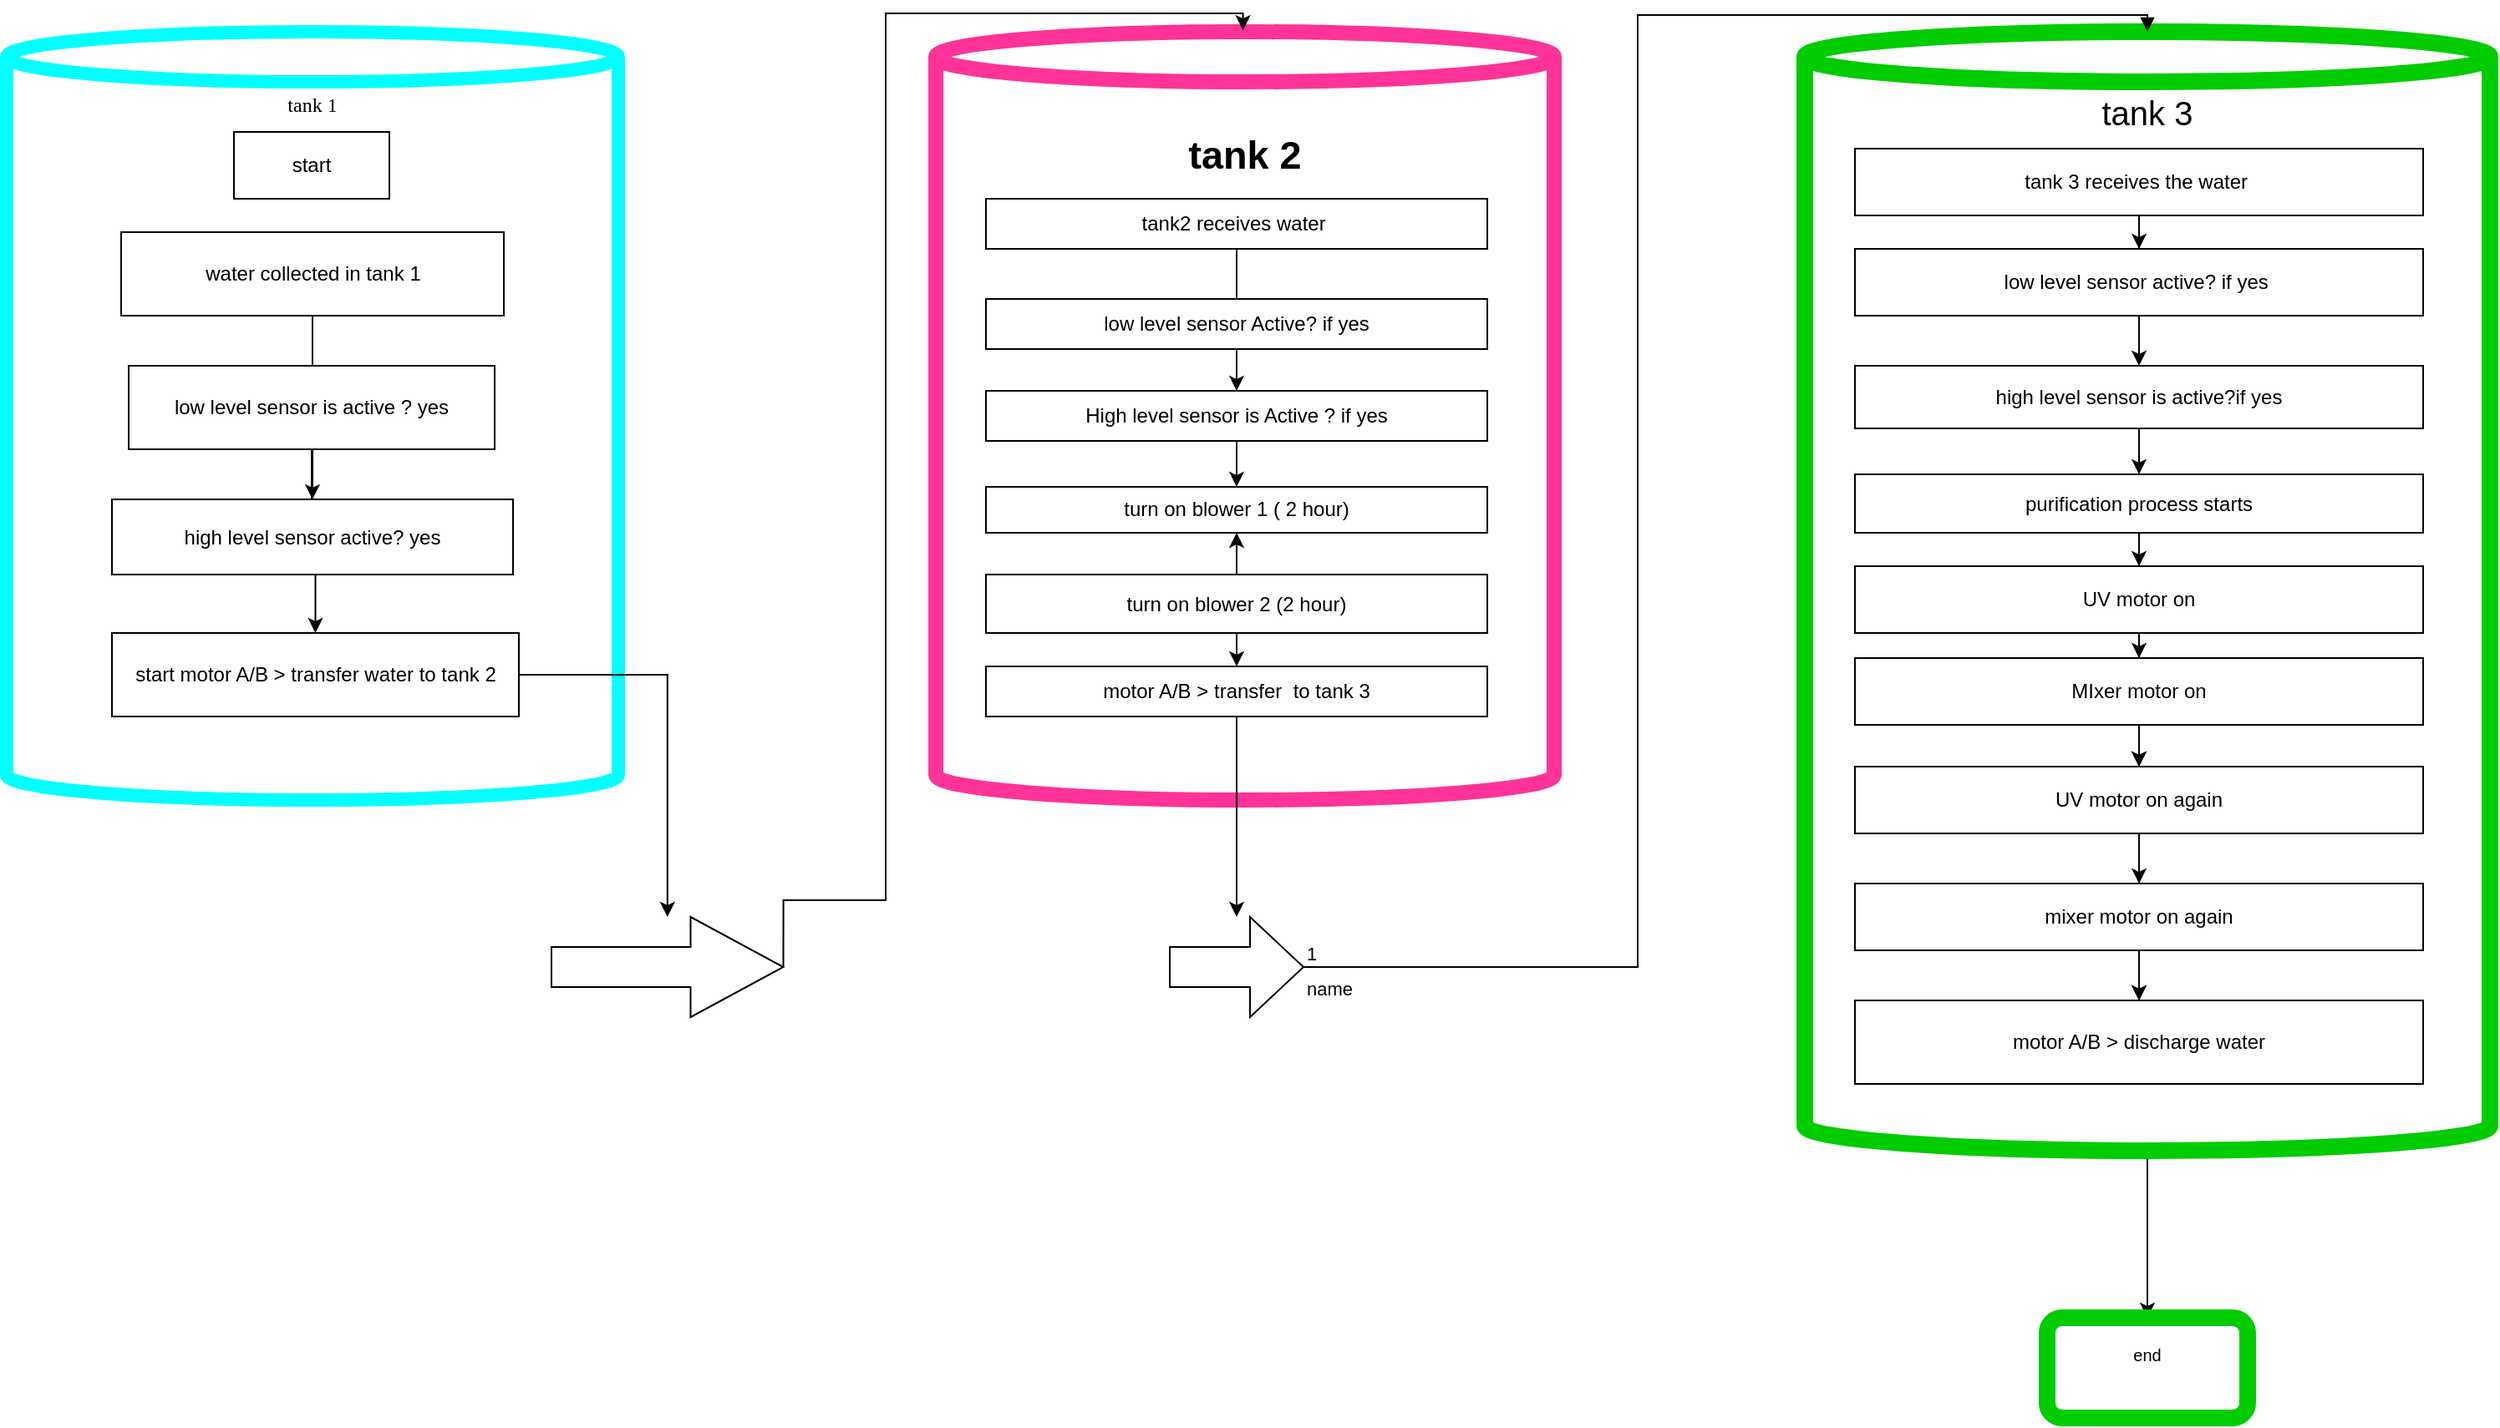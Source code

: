 <mxfile version="27.0.9">
  <diagram name="Page-1" id="t06V93YEwjANU5WbAv09">
    <mxGraphModel dx="2084" dy="1252" grid="1" gridSize="10" guides="1" tooltips="1" connect="1" arrows="1" fold="1" page="1" pageScale="1" pageWidth="827" pageHeight="1169" background="none" math="0" shadow="0">
      <root>
        <mxCell id="0" />
        <mxCell id="1" parent="0" />
        <mxCell id="6whqM0jCL-CPhQP5dTJN-2" value="&lt;h3&gt;tank 2&lt;/h3&gt;" style="shape=cylinder3;whiteSpace=wrap;html=1;boundedLbl=1;backgroundOutline=1;size=15;fontSize=20;verticalAlign=top;perimeterSpacing=11;strokeWidth=9;strokeColor=#FF3399;" vertex="1" parent="1">
          <mxGeometry x="630" y="310" width="370" height="460" as="geometry" />
        </mxCell>
        <mxCell id="6whqM0jCL-CPhQP5dTJN-16" style="edgeStyle=orthogonalEdgeStyle;rounded=0;orthogonalLoop=1;jettySize=auto;html=1;exitX=1;exitY=0.5;exitDx=0;exitDy=0;exitPerimeter=0;entryX=0.497;entryY=0.021;entryDx=0;entryDy=0;entryPerimeter=0;" edge="1" parent="1" source="6whqM0jCL-CPhQP5dTJN-17" target="6whqM0jCL-CPhQP5dTJN-2">
          <mxGeometry relative="1" as="geometry">
            <mxPoint x="250" y="790" as="sourcePoint" />
            <Array as="points">
              <mxPoint x="539" y="830" />
              <mxPoint x="600" y="830" />
              <mxPoint x="600" y="299" />
              <mxPoint x="814" y="299" />
            </Array>
          </mxGeometry>
        </mxCell>
        <mxCell id="6whqM0jCL-CPhQP5dTJN-3" value="tank 1" style="shape=cylinder3;whiteSpace=wrap;html=1;boundedLbl=1;backgroundOutline=1;size=15;strokeColor=#00FFFF;perimeterSpacing=3;strokeWidth=8;fontFamily=Verdana;verticalAlign=top;" vertex="1" parent="1">
          <mxGeometry x="74" y="310" width="366" height="460" as="geometry" />
        </mxCell>
        <mxCell id="6whqM0jCL-CPhQP5dTJN-55" value="" style="edgeStyle=orthogonalEdgeStyle;rounded=0;orthogonalLoop=1;jettySize=auto;html=1;" edge="1" parent="1" source="6whqM0jCL-CPhQP5dTJN-5" target="6whqM0jCL-CPhQP5dTJN-54">
          <mxGeometry relative="1" as="geometry" />
        </mxCell>
        <mxCell id="6whqM0jCL-CPhQP5dTJN-5" value="tank 3" style="shape=cylinder3;whiteSpace=wrap;html=1;boundedLbl=1;backgroundOutline=1;size=15;fontSize=20;verticalAlign=top;strokeWidth=10;strokeColor=#00CC00;" vertex="1" parent="1">
          <mxGeometry x="1150" y="310" width="410" height="670" as="geometry" />
        </mxCell>
        <mxCell id="6whqM0jCL-CPhQP5dTJN-6" value="start" style="rounded=0;whiteSpace=wrap;html=1;" vertex="1" parent="1">
          <mxGeometry x="210" y="370" width="93" height="40" as="geometry" />
        </mxCell>
        <mxCell id="6whqM0jCL-CPhQP5dTJN-13" value="" style="edgeStyle=orthogonalEdgeStyle;rounded=0;orthogonalLoop=1;jettySize=auto;html=1;" edge="1" parent="1" source="6whqM0jCL-CPhQP5dTJN-7" target="6whqM0jCL-CPhQP5dTJN-9">
          <mxGeometry relative="1" as="geometry" />
        </mxCell>
        <mxCell id="6whqM0jCL-CPhQP5dTJN-7" value="water collected in tank 1" style="rounded=0;whiteSpace=wrap;html=1;" vertex="1" parent="1">
          <mxGeometry x="142.5" y="430" width="229" height="50" as="geometry" />
        </mxCell>
        <mxCell id="6whqM0jCL-CPhQP5dTJN-14" value="" style="edgeStyle=orthogonalEdgeStyle;rounded=0;orthogonalLoop=1;jettySize=auto;html=1;" edge="1" parent="1" source="6whqM0jCL-CPhQP5dTJN-8" target="6whqM0jCL-CPhQP5dTJN-10">
          <mxGeometry relative="1" as="geometry" />
        </mxCell>
        <mxCell id="6whqM0jCL-CPhQP5dTJN-8" value="low level sensor is active ? yes" style="rounded=0;whiteSpace=wrap;html=1;" vertex="1" parent="1">
          <mxGeometry x="147" y="510" width="219" height="50" as="geometry" />
        </mxCell>
        <mxCell id="6whqM0jCL-CPhQP5dTJN-9" value="high level sensor active? yes" style="rounded=0;whiteSpace=wrap;html=1;" vertex="1" parent="1">
          <mxGeometry x="137" y="590" width="240" height="45" as="geometry" />
        </mxCell>
        <mxCell id="6whqM0jCL-CPhQP5dTJN-18" value="" style="edgeStyle=orthogonalEdgeStyle;rounded=0;orthogonalLoop=1;jettySize=auto;html=1;" edge="1" parent="1" source="6whqM0jCL-CPhQP5dTJN-10" target="6whqM0jCL-CPhQP5dTJN-17">
          <mxGeometry relative="1" as="geometry" />
        </mxCell>
        <mxCell id="6whqM0jCL-CPhQP5dTJN-10" value="start motor A/B &amp;gt; transfer water to tank 2" style="rounded=0;whiteSpace=wrap;html=1;" vertex="1" parent="1">
          <mxGeometry x="137" y="670" width="243.5" height="50" as="geometry" />
        </mxCell>
        <mxCell id="6whqM0jCL-CPhQP5dTJN-11" value="" style="endArrow=classic;html=1;rounded=0;" edge="1" parent="1" target="6whqM0jCL-CPhQP5dTJN-9">
          <mxGeometry width="50" height="50" relative="1" as="geometry">
            <mxPoint x="210" y="590" as="sourcePoint" />
            <mxPoint x="260" y="540" as="targetPoint" />
          </mxGeometry>
        </mxCell>
        <mxCell id="6whqM0jCL-CPhQP5dTJN-17" value="" style="shape=singleArrow;whiteSpace=wrap;html=1;arrowWidth=0.4;arrowSize=0.4;rounded=0;" vertex="1" parent="1">
          <mxGeometry x="400" y="840" width="138.75" height="60" as="geometry" />
        </mxCell>
        <mxCell id="6whqM0jCL-CPhQP5dTJN-25" value="" style="edgeStyle=orthogonalEdgeStyle;rounded=0;orthogonalLoop=1;jettySize=auto;html=1;" edge="1" parent="1" source="6whqM0jCL-CPhQP5dTJN-19" target="6whqM0jCL-CPhQP5dTJN-21">
          <mxGeometry relative="1" as="geometry" />
        </mxCell>
        <mxCell id="6whqM0jCL-CPhQP5dTJN-19" value="tank2 receives water&amp;nbsp;" style="rounded=0;whiteSpace=wrap;html=1;" vertex="1" parent="1">
          <mxGeometry x="660" y="410" width="300" height="30" as="geometry" />
        </mxCell>
        <mxCell id="6whqM0jCL-CPhQP5dTJN-26" value="" style="edgeStyle=orthogonalEdgeStyle;rounded=0;orthogonalLoop=1;jettySize=auto;html=1;" edge="1" parent="1" source="6whqM0jCL-CPhQP5dTJN-20" target="6whqM0jCL-CPhQP5dTJN-22">
          <mxGeometry relative="1" as="geometry" />
        </mxCell>
        <mxCell id="6whqM0jCL-CPhQP5dTJN-20" value="low level sensor Active? if yes" style="rounded=0;whiteSpace=wrap;html=1;" vertex="1" parent="1">
          <mxGeometry x="660" y="470" width="300" height="30" as="geometry" />
        </mxCell>
        <mxCell id="6whqM0jCL-CPhQP5dTJN-21" value="High level sensor is Active ? if yes" style="rounded=0;whiteSpace=wrap;html=1;" vertex="1" parent="1">
          <mxGeometry x="660" y="525" width="300" height="30" as="geometry" />
        </mxCell>
        <mxCell id="6whqM0jCL-CPhQP5dTJN-27" value="" style="edgeStyle=orthogonalEdgeStyle;rounded=0;orthogonalLoop=1;jettySize=auto;html=1;" edge="1" parent="1" source="6whqM0jCL-CPhQP5dTJN-22" target="6whqM0jCL-CPhQP5dTJN-24">
          <mxGeometry relative="1" as="geometry" />
        </mxCell>
        <mxCell id="6whqM0jCL-CPhQP5dTJN-22" value="turn on blower 1 ( 2 hour)" style="rounded=0;whiteSpace=wrap;html=1;" vertex="1" parent="1">
          <mxGeometry x="660" y="582.5" width="300" height="27.5" as="geometry" />
        </mxCell>
        <mxCell id="6whqM0jCL-CPhQP5dTJN-28" value="" style="edgeStyle=orthogonalEdgeStyle;rounded=0;orthogonalLoop=1;jettySize=auto;html=1;" edge="1" parent="1" source="6whqM0jCL-CPhQP5dTJN-23" target="6whqM0jCL-CPhQP5dTJN-22">
          <mxGeometry relative="1" as="geometry" />
        </mxCell>
        <mxCell id="6whqM0jCL-CPhQP5dTJN-23" value="turn on blower 2 (2 hour)" style="rounded=0;whiteSpace=wrap;html=1;" vertex="1" parent="1">
          <mxGeometry x="660" y="635" width="300" height="35" as="geometry" />
        </mxCell>
        <mxCell id="6whqM0jCL-CPhQP5dTJN-30" value="" style="edgeStyle=orthogonalEdgeStyle;rounded=0;orthogonalLoop=1;jettySize=auto;html=1;" edge="1" parent="1" source="6whqM0jCL-CPhQP5dTJN-24" target="6whqM0jCL-CPhQP5dTJN-29">
          <mxGeometry relative="1" as="geometry" />
        </mxCell>
        <mxCell id="6whqM0jCL-CPhQP5dTJN-24" value="motor A/B &amp;gt; transfer&amp;nbsp; to tank 3" style="rounded=0;whiteSpace=wrap;html=1;" vertex="1" parent="1">
          <mxGeometry x="660" y="690" width="300" height="30" as="geometry" />
        </mxCell>
        <mxCell id="6whqM0jCL-CPhQP5dTJN-29" value="" style="shape=singleArrow;whiteSpace=wrap;html=1;arrowWidth=0.4;arrowSize=0.4;rounded=0;" vertex="1" parent="1">
          <mxGeometry x="770" y="840" width="80" height="60" as="geometry" />
        </mxCell>
        <mxCell id="6whqM0jCL-CPhQP5dTJN-31" value="name" style="endArrow=block;endFill=1;html=1;edgeStyle=orthogonalEdgeStyle;align=left;verticalAlign=top;rounded=0;exitX=1;exitY=0.5;exitDx=0;exitDy=0;exitPerimeter=0;entryX=0.5;entryY=0;entryDx=0;entryDy=0;entryPerimeter=0;" edge="1" parent="1" source="6whqM0jCL-CPhQP5dTJN-29" target="6whqM0jCL-CPhQP5dTJN-5">
          <mxGeometry x="-1" relative="1" as="geometry">
            <mxPoint x="1080" y="440" as="sourcePoint" />
            <mxPoint x="1240" y="440" as="targetPoint" />
            <Array as="points">
              <mxPoint x="1050" y="870" />
              <mxPoint x="1050" y="300" />
              <mxPoint x="1355" y="300" />
            </Array>
          </mxGeometry>
        </mxCell>
        <mxCell id="6whqM0jCL-CPhQP5dTJN-32" value="1" style="edgeLabel;resizable=0;html=1;align=left;verticalAlign=bottom;" connectable="0" vertex="1" parent="6whqM0jCL-CPhQP5dTJN-31">
          <mxGeometry x="-1" relative="1" as="geometry" />
        </mxCell>
        <mxCell id="6whqM0jCL-CPhQP5dTJN-43" value="" style="edgeStyle=orthogonalEdgeStyle;rounded=0;orthogonalLoop=1;jettySize=auto;html=1;" edge="1" parent="1" source="6whqM0jCL-CPhQP5dTJN-34" target="6whqM0jCL-CPhQP5dTJN-35">
          <mxGeometry relative="1" as="geometry" />
        </mxCell>
        <mxCell id="6whqM0jCL-CPhQP5dTJN-34" value="tank 3 receives the water&amp;nbsp;" style="rounded=0;whiteSpace=wrap;html=1;" vertex="1" parent="1">
          <mxGeometry x="1180" y="380" width="340" height="40" as="geometry" />
        </mxCell>
        <mxCell id="6whqM0jCL-CPhQP5dTJN-44" value="" style="edgeStyle=orthogonalEdgeStyle;rounded=0;orthogonalLoop=1;jettySize=auto;html=1;" edge="1" parent="1" source="6whqM0jCL-CPhQP5dTJN-35" target="6whqM0jCL-CPhQP5dTJN-36">
          <mxGeometry relative="1" as="geometry" />
        </mxCell>
        <mxCell id="6whqM0jCL-CPhQP5dTJN-35" value="low level sensor active? if yes&amp;nbsp;" style="rounded=0;whiteSpace=wrap;html=1;" vertex="1" parent="1">
          <mxGeometry x="1180" y="440" width="340" height="40" as="geometry" />
        </mxCell>
        <mxCell id="6whqM0jCL-CPhQP5dTJN-45" value="" style="edgeStyle=orthogonalEdgeStyle;rounded=0;orthogonalLoop=1;jettySize=auto;html=1;" edge="1" parent="1" source="6whqM0jCL-CPhQP5dTJN-36" target="6whqM0jCL-CPhQP5dTJN-37">
          <mxGeometry relative="1" as="geometry" />
        </mxCell>
        <mxCell id="6whqM0jCL-CPhQP5dTJN-36" value="high level sensor is active?if yes" style="rounded=0;whiteSpace=wrap;html=1;" vertex="1" parent="1">
          <mxGeometry x="1180" y="510" width="340" height="37.5" as="geometry" />
        </mxCell>
        <mxCell id="6whqM0jCL-CPhQP5dTJN-49" value="" style="edgeStyle=orthogonalEdgeStyle;rounded=0;orthogonalLoop=1;jettySize=auto;html=1;" edge="1" parent="1" source="6whqM0jCL-CPhQP5dTJN-37" target="6whqM0jCL-CPhQP5dTJN-38">
          <mxGeometry relative="1" as="geometry" />
        </mxCell>
        <mxCell id="6whqM0jCL-CPhQP5dTJN-37" value="purification process starts" style="rounded=0;whiteSpace=wrap;html=1;" vertex="1" parent="1">
          <mxGeometry x="1180" y="575" width="340" height="35" as="geometry" />
        </mxCell>
        <mxCell id="6whqM0jCL-CPhQP5dTJN-46" value="u" style="edgeStyle=orthogonalEdgeStyle;rounded=0;orthogonalLoop=1;jettySize=auto;html=1;" edge="1" parent="1" source="6whqM0jCL-CPhQP5dTJN-38" target="6whqM0jCL-CPhQP5dTJN-40">
          <mxGeometry relative="1" as="geometry" />
        </mxCell>
        <mxCell id="6whqM0jCL-CPhQP5dTJN-51" value="" style="edgeStyle=orthogonalEdgeStyle;rounded=0;orthogonalLoop=1;jettySize=auto;html=1;" edge="1" parent="1" source="6whqM0jCL-CPhQP5dTJN-38" target="6whqM0jCL-CPhQP5dTJN-40">
          <mxGeometry relative="1" as="geometry" />
        </mxCell>
        <mxCell id="6whqM0jCL-CPhQP5dTJN-52" value="" style="edgeStyle=orthogonalEdgeStyle;rounded=0;orthogonalLoop=1;jettySize=auto;html=1;" edge="1" parent="1" source="6whqM0jCL-CPhQP5dTJN-38" target="6whqM0jCL-CPhQP5dTJN-39">
          <mxGeometry relative="1" as="geometry">
            <mxPoint x="1350" y="710" as="targetPoint" />
          </mxGeometry>
        </mxCell>
        <mxCell id="6whqM0jCL-CPhQP5dTJN-38" value="UV motor on" style="rounded=0;whiteSpace=wrap;html=1;" vertex="1" parent="1">
          <mxGeometry x="1180" y="630" width="340" height="40" as="geometry" />
        </mxCell>
        <mxCell id="6whqM0jCL-CPhQP5dTJN-47" value="" style="edgeStyle=orthogonalEdgeStyle;rounded=0;orthogonalLoop=1;jettySize=auto;html=1;" edge="1" parent="1" source="6whqM0jCL-CPhQP5dTJN-39" target="6whqM0jCL-CPhQP5dTJN-41">
          <mxGeometry relative="1" as="geometry" />
        </mxCell>
        <mxCell id="6whqM0jCL-CPhQP5dTJN-39" value="MIxer motor on" style="rounded=0;whiteSpace=wrap;html=1;" vertex="1" parent="1">
          <mxGeometry x="1180" y="685" width="340" height="40" as="geometry" />
        </mxCell>
        <mxCell id="6whqM0jCL-CPhQP5dTJN-53" value="" style="edgeStyle=orthogonalEdgeStyle;rounded=0;orthogonalLoop=1;jettySize=auto;html=1;" edge="1" parent="1" source="6whqM0jCL-CPhQP5dTJN-40" target="6whqM0jCL-CPhQP5dTJN-42">
          <mxGeometry relative="1" as="geometry" />
        </mxCell>
        <mxCell id="6whqM0jCL-CPhQP5dTJN-40" value="UV motor on again" style="rounded=0;whiteSpace=wrap;html=1;" vertex="1" parent="1">
          <mxGeometry x="1180" y="750" width="340" height="40" as="geometry" />
        </mxCell>
        <mxCell id="6whqM0jCL-CPhQP5dTJN-48" value="" style="edgeStyle=orthogonalEdgeStyle;rounded=0;orthogonalLoop=1;jettySize=auto;html=1;" edge="1" parent="1" source="6whqM0jCL-CPhQP5dTJN-41" target="6whqM0jCL-CPhQP5dTJN-42">
          <mxGeometry relative="1" as="geometry" />
        </mxCell>
        <mxCell id="6whqM0jCL-CPhQP5dTJN-41" value="mixer motor on again" style="rounded=0;whiteSpace=wrap;html=1;" vertex="1" parent="1">
          <mxGeometry x="1180" y="820" width="340" height="40" as="geometry" />
        </mxCell>
        <mxCell id="6whqM0jCL-CPhQP5dTJN-42" value="motor A/B &amp;gt; discharge water" style="rounded=0;whiteSpace=wrap;html=1;" vertex="1" parent="1">
          <mxGeometry x="1180" y="890" width="340" height="50" as="geometry" />
        </mxCell>
        <mxCell id="6whqM0jCL-CPhQP5dTJN-54" value="&lt;font size=&quot;1&quot;&gt;end&lt;/font&gt;" style="rounded=1;whiteSpace=wrap;html=1;fontSize=20;verticalAlign=top;strokeColor=#00CC00;strokeWidth=10;" vertex="1" parent="1">
          <mxGeometry x="1295" y="1080" width="120" height="60" as="geometry" />
        </mxCell>
      </root>
    </mxGraphModel>
  </diagram>
</mxfile>
